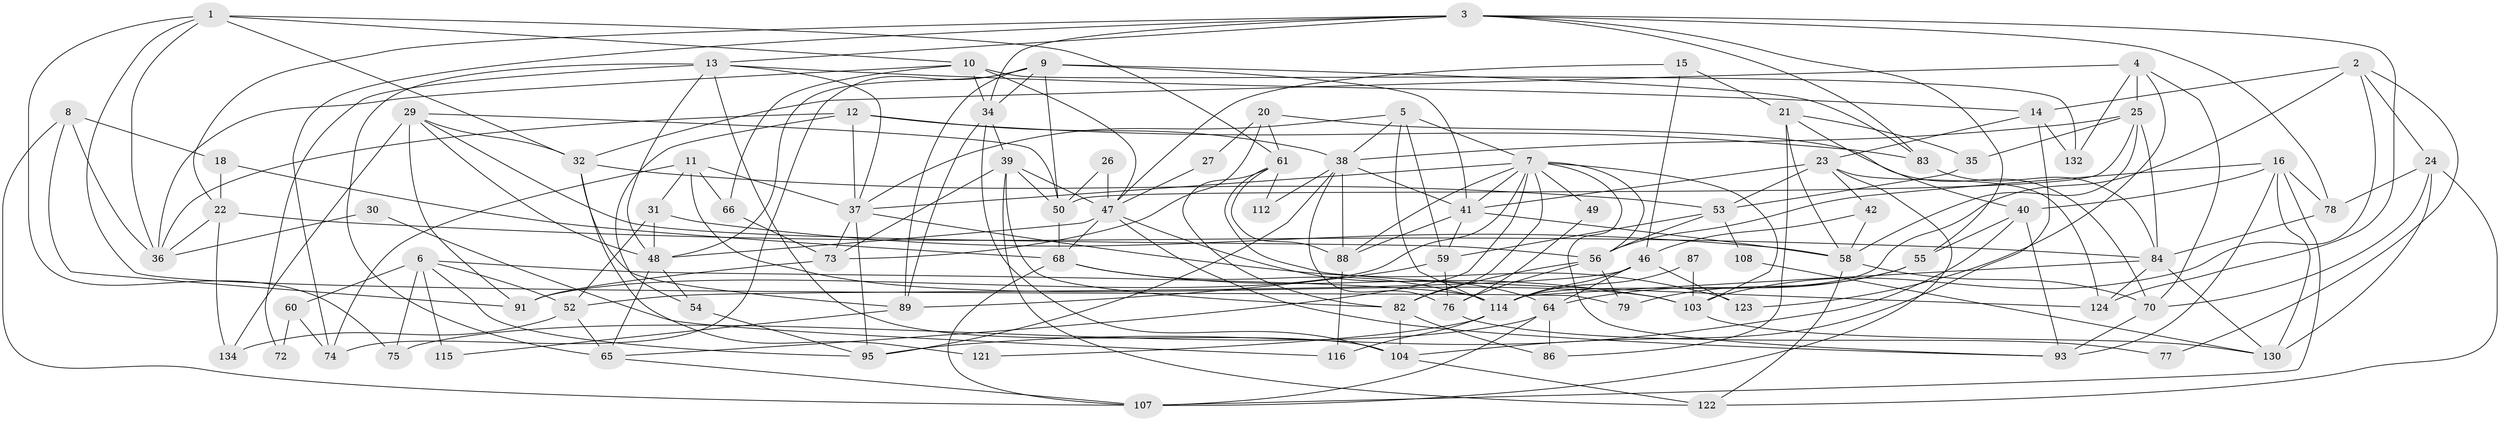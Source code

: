 // Generated by graph-tools (version 1.1) at 2025/52/02/27/25 19:52:01]
// undirected, 90 vertices, 218 edges
graph export_dot {
graph [start="1"]
  node [color=gray90,style=filled];
  1 [super="+43"];
  2;
  3 [super="+62"];
  4 [super="+71"];
  5 [super="+110"];
  6 [super="+33"];
  7 [super="+19"];
  8 [super="+98"];
  9 [super="+131"];
  10 [super="+102"];
  11 [super="+17"];
  12 [super="+119"];
  13 [super="+28"];
  14;
  15;
  16 [super="+113"];
  18;
  20;
  21 [super="+45"];
  22;
  23;
  24 [super="+101"];
  25 [super="+126"];
  26;
  27;
  29;
  30;
  31;
  32 [super="+80"];
  34 [super="+92"];
  35;
  36;
  37 [super="+63"];
  38 [super="+125"];
  39 [super="+44"];
  40 [super="+51"];
  41 [super="+67"];
  42;
  46 [super="+133"];
  47 [super="+69"];
  48 [super="+118"];
  49;
  50 [super="+120"];
  52 [super="+81"];
  53 [super="+57"];
  54;
  55;
  56 [super="+105"];
  58 [super="+117"];
  59 [super="+111"];
  60;
  61 [super="+90"];
  64 [super="+100"];
  65 [super="+96"];
  66;
  68 [super="+97"];
  70;
  72;
  73 [super="+106"];
  74;
  75;
  76;
  77;
  78;
  79;
  82 [super="+85"];
  83 [super="+129"];
  84 [super="+99"];
  86;
  87;
  88;
  89;
  91;
  93 [super="+94"];
  95 [super="+109"];
  103 [super="+127"];
  104;
  107;
  108;
  112;
  114 [super="+128"];
  115;
  116;
  121;
  122;
  123;
  124;
  130;
  132;
  134;
  1 -- 36;
  1 -- 75;
  1 -- 79;
  1 -- 32;
  1 -- 10;
  1 -- 61;
  2 -- 14;
  2 -- 24;
  2 -- 77;
  2 -- 114;
  2 -- 103;
  3 -- 124;
  3 -- 13;
  3 -- 22;
  3 -- 83;
  3 -- 34;
  3 -- 55;
  3 -- 74;
  3 -- 78;
  4 -- 25;
  4 -- 70;
  4 -- 123;
  4 -- 32;
  4 -- 132;
  5 -- 7;
  5 -- 59;
  5 -- 114;
  5 -- 37;
  5 -- 38;
  6 -- 52;
  6 -- 60;
  6 -- 115 [weight=2];
  6 -- 114;
  6 -- 75;
  6 -- 95;
  7 -- 49;
  7 -- 82;
  7 -- 65;
  7 -- 88;
  7 -- 56;
  7 -- 91;
  7 -- 37;
  7 -- 41;
  7 -- 93;
  7 -- 103;
  8 -- 107;
  8 -- 18 [weight=2];
  8 -- 91;
  8 -- 36;
  9 -- 41;
  9 -- 74;
  9 -- 89;
  9 -- 48;
  9 -- 34;
  9 -- 50;
  9 -- 83;
  10 -- 47 [weight=2];
  10 -- 66;
  10 -- 34;
  10 -- 132;
  10 -- 36;
  11 -- 37;
  11 -- 31;
  11 -- 74;
  11 -- 66;
  11 -- 103;
  12 -- 37;
  12 -- 36;
  12 -- 38;
  12 -- 54;
  12 -- 83;
  13 -- 14;
  13 -- 37;
  13 -- 72;
  13 -- 65;
  13 -- 104;
  13 -- 48;
  14 -- 23;
  14 -- 104;
  14 -- 132;
  15 -- 47;
  15 -- 21;
  15 -- 46;
  16 -- 93;
  16 -- 56;
  16 -- 78;
  16 -- 130;
  16 -- 107;
  16 -- 40;
  18 -- 22;
  18 -- 68;
  20 -- 73;
  20 -- 70;
  20 -- 27;
  20 -- 61;
  21 -- 35;
  21 -- 86;
  21 -- 58 [weight=2];
  21 -- 40;
  22 -- 36;
  22 -- 134;
  22 -- 84;
  23 -- 124;
  23 -- 107;
  23 -- 41;
  23 -- 42;
  23 -- 53;
  24 -- 130;
  24 -- 122;
  24 -- 78;
  24 -- 70;
  25 -- 50;
  25 -- 35;
  25 -- 38;
  25 -- 58;
  25 -- 84;
  26 -- 47;
  26 -- 50;
  27 -- 47;
  29 -- 50;
  29 -- 91;
  29 -- 134;
  29 -- 48;
  29 -- 56;
  29 -- 32;
  30 -- 116;
  30 -- 36;
  31 -- 48;
  31 -- 58;
  31 -- 52;
  32 -- 89;
  32 -- 121;
  32 -- 53;
  34 -- 89;
  34 -- 104;
  34 -- 39;
  35 -- 53;
  37 -- 73;
  37 -- 123;
  37 -- 95;
  38 -- 76;
  38 -- 112;
  38 -- 88;
  38 -- 95;
  38 -- 41;
  39 -- 122;
  39 -- 73;
  39 -- 47;
  39 -- 82;
  39 -- 50;
  40 -- 55;
  40 -- 95;
  40 -- 93;
  41 -- 58;
  41 -- 59;
  41 -- 88;
  42 -- 58;
  42 -- 46;
  46 -- 52 [weight=2];
  46 -- 123;
  46 -- 64;
  46 -- 114;
  47 -- 68;
  47 -- 64;
  47 -- 48;
  47 -- 93;
  48 -- 54;
  48 -- 65;
  49 -- 76;
  50 -- 68;
  52 -- 134;
  52 -- 65;
  53 -- 56;
  53 -- 108;
  53 -- 59;
  54 -- 95;
  55 -- 79;
  55 -- 64;
  56 -- 79;
  56 -- 76;
  56 -- 82;
  58 -- 70;
  58 -- 122;
  59 -- 76;
  59 -- 89;
  60 -- 74;
  60 -- 72;
  61 -- 88;
  61 -- 82;
  61 -- 124;
  61 -- 112;
  64 -- 86;
  64 -- 107;
  64 -- 75;
  65 -- 107;
  66 -- 73;
  68 -- 114;
  68 -- 103;
  68 -- 107;
  70 -- 93;
  73 -- 91;
  76 -- 77;
  78 -- 84;
  82 -- 104;
  82 -- 86;
  83 -- 84;
  84 -- 130;
  84 -- 114;
  84 -- 124;
  87 -- 103;
  87 -- 114;
  88 -- 116;
  89 -- 115;
  103 -- 130;
  104 -- 122;
  108 -- 130;
  114 -- 121;
  114 -- 116;
}
